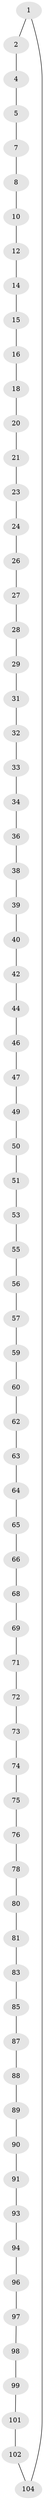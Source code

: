 // Generated by graph-tools (version 1.1) at 2025/24/03/03/25 07:24:22]
// undirected, 73 vertices, 73 edges
graph export_dot {
graph [start="1"]
  node [color=gray90,style=filled];
  1;
  2 [super="+3"];
  4;
  5 [super="+6"];
  7;
  8 [super="+9"];
  10 [super="+11"];
  12 [super="+13"];
  14;
  15;
  16 [super="+17"];
  18 [super="+19"];
  20;
  21 [super="+22"];
  23;
  24 [super="+25"];
  26;
  27;
  28;
  29 [super="+30"];
  31;
  32;
  33;
  34 [super="+35"];
  36 [super="+37"];
  38;
  39;
  40 [super="+41"];
  42 [super="+43"];
  44 [super="+45"];
  46;
  47 [super="+48"];
  49;
  50;
  51 [super="+52"];
  53 [super="+54"];
  55;
  56;
  57 [super="+58"];
  59;
  60 [super="+61"];
  62;
  63;
  64;
  65;
  66 [super="+67"];
  68;
  69 [super="+70"];
  71;
  72;
  73;
  74;
  75;
  76 [super="+77"];
  78 [super="+79"];
  80;
  81 [super="+82"];
  83 [super="+84"];
  85 [super="+86"];
  87;
  88;
  89;
  90;
  91 [super="+92"];
  93;
  94 [super="+95"];
  96;
  97;
  98;
  99 [super="+100"];
  101;
  102 [super="+103"];
  104 [super="+105"];
  1 -- 2;
  1 -- 104;
  2 -- 4;
  4 -- 5;
  5 -- 7;
  7 -- 8;
  8 -- 10;
  10 -- 12;
  12 -- 14;
  14 -- 15;
  15 -- 16;
  16 -- 18;
  18 -- 20;
  20 -- 21;
  21 -- 23;
  23 -- 24;
  24 -- 26;
  26 -- 27;
  27 -- 28;
  28 -- 29;
  29 -- 31;
  31 -- 32;
  32 -- 33;
  33 -- 34;
  34 -- 36;
  36 -- 38;
  38 -- 39;
  39 -- 40;
  40 -- 42;
  42 -- 44;
  44 -- 46;
  46 -- 47;
  47 -- 49;
  49 -- 50;
  50 -- 51;
  51 -- 53;
  53 -- 55;
  55 -- 56;
  56 -- 57;
  57 -- 59;
  59 -- 60;
  60 -- 62;
  62 -- 63;
  63 -- 64;
  64 -- 65;
  65 -- 66;
  66 -- 68;
  68 -- 69;
  69 -- 71;
  71 -- 72;
  72 -- 73;
  73 -- 74;
  74 -- 75;
  75 -- 76;
  76 -- 78;
  78 -- 80;
  80 -- 81;
  81 -- 83;
  83 -- 85;
  85 -- 87;
  87 -- 88;
  88 -- 89;
  89 -- 90;
  90 -- 91;
  91 -- 93;
  93 -- 94;
  94 -- 96;
  96 -- 97;
  97 -- 98;
  98 -- 99;
  99 -- 101;
  101 -- 102;
  102 -- 104;
}

